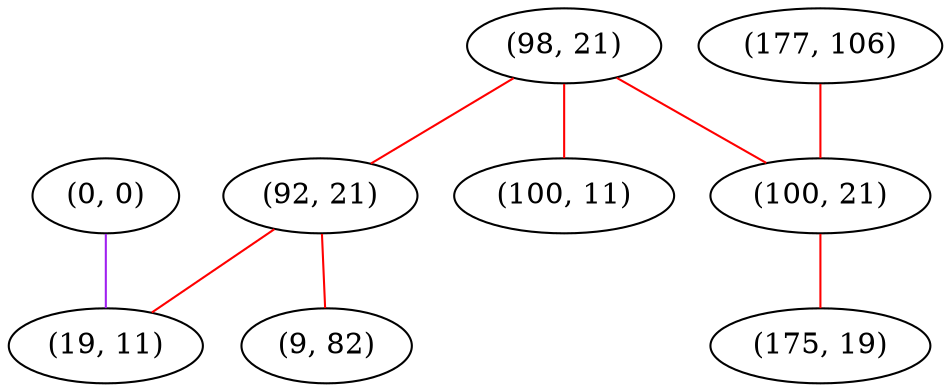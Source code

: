graph "" {
"(0, 0)";
"(177, 106)";
"(98, 21)";
"(92, 21)";
"(100, 21)";
"(9, 82)";
"(175, 19)";
"(19, 11)";
"(100, 11)";
"(0, 0)" -- "(19, 11)"  [color=purple, key=0, weight=4];
"(177, 106)" -- "(100, 21)"  [color=red, key=0, weight=1];
"(98, 21)" -- "(92, 21)"  [color=red, key=0, weight=1];
"(98, 21)" -- "(100, 21)"  [color=red, key=0, weight=1];
"(98, 21)" -- "(100, 11)"  [color=red, key=0, weight=1];
"(92, 21)" -- "(9, 82)"  [color=red, key=0, weight=1];
"(92, 21)" -- "(19, 11)"  [color=red, key=0, weight=1];
"(100, 21)" -- "(175, 19)"  [color=red, key=0, weight=1];
}
